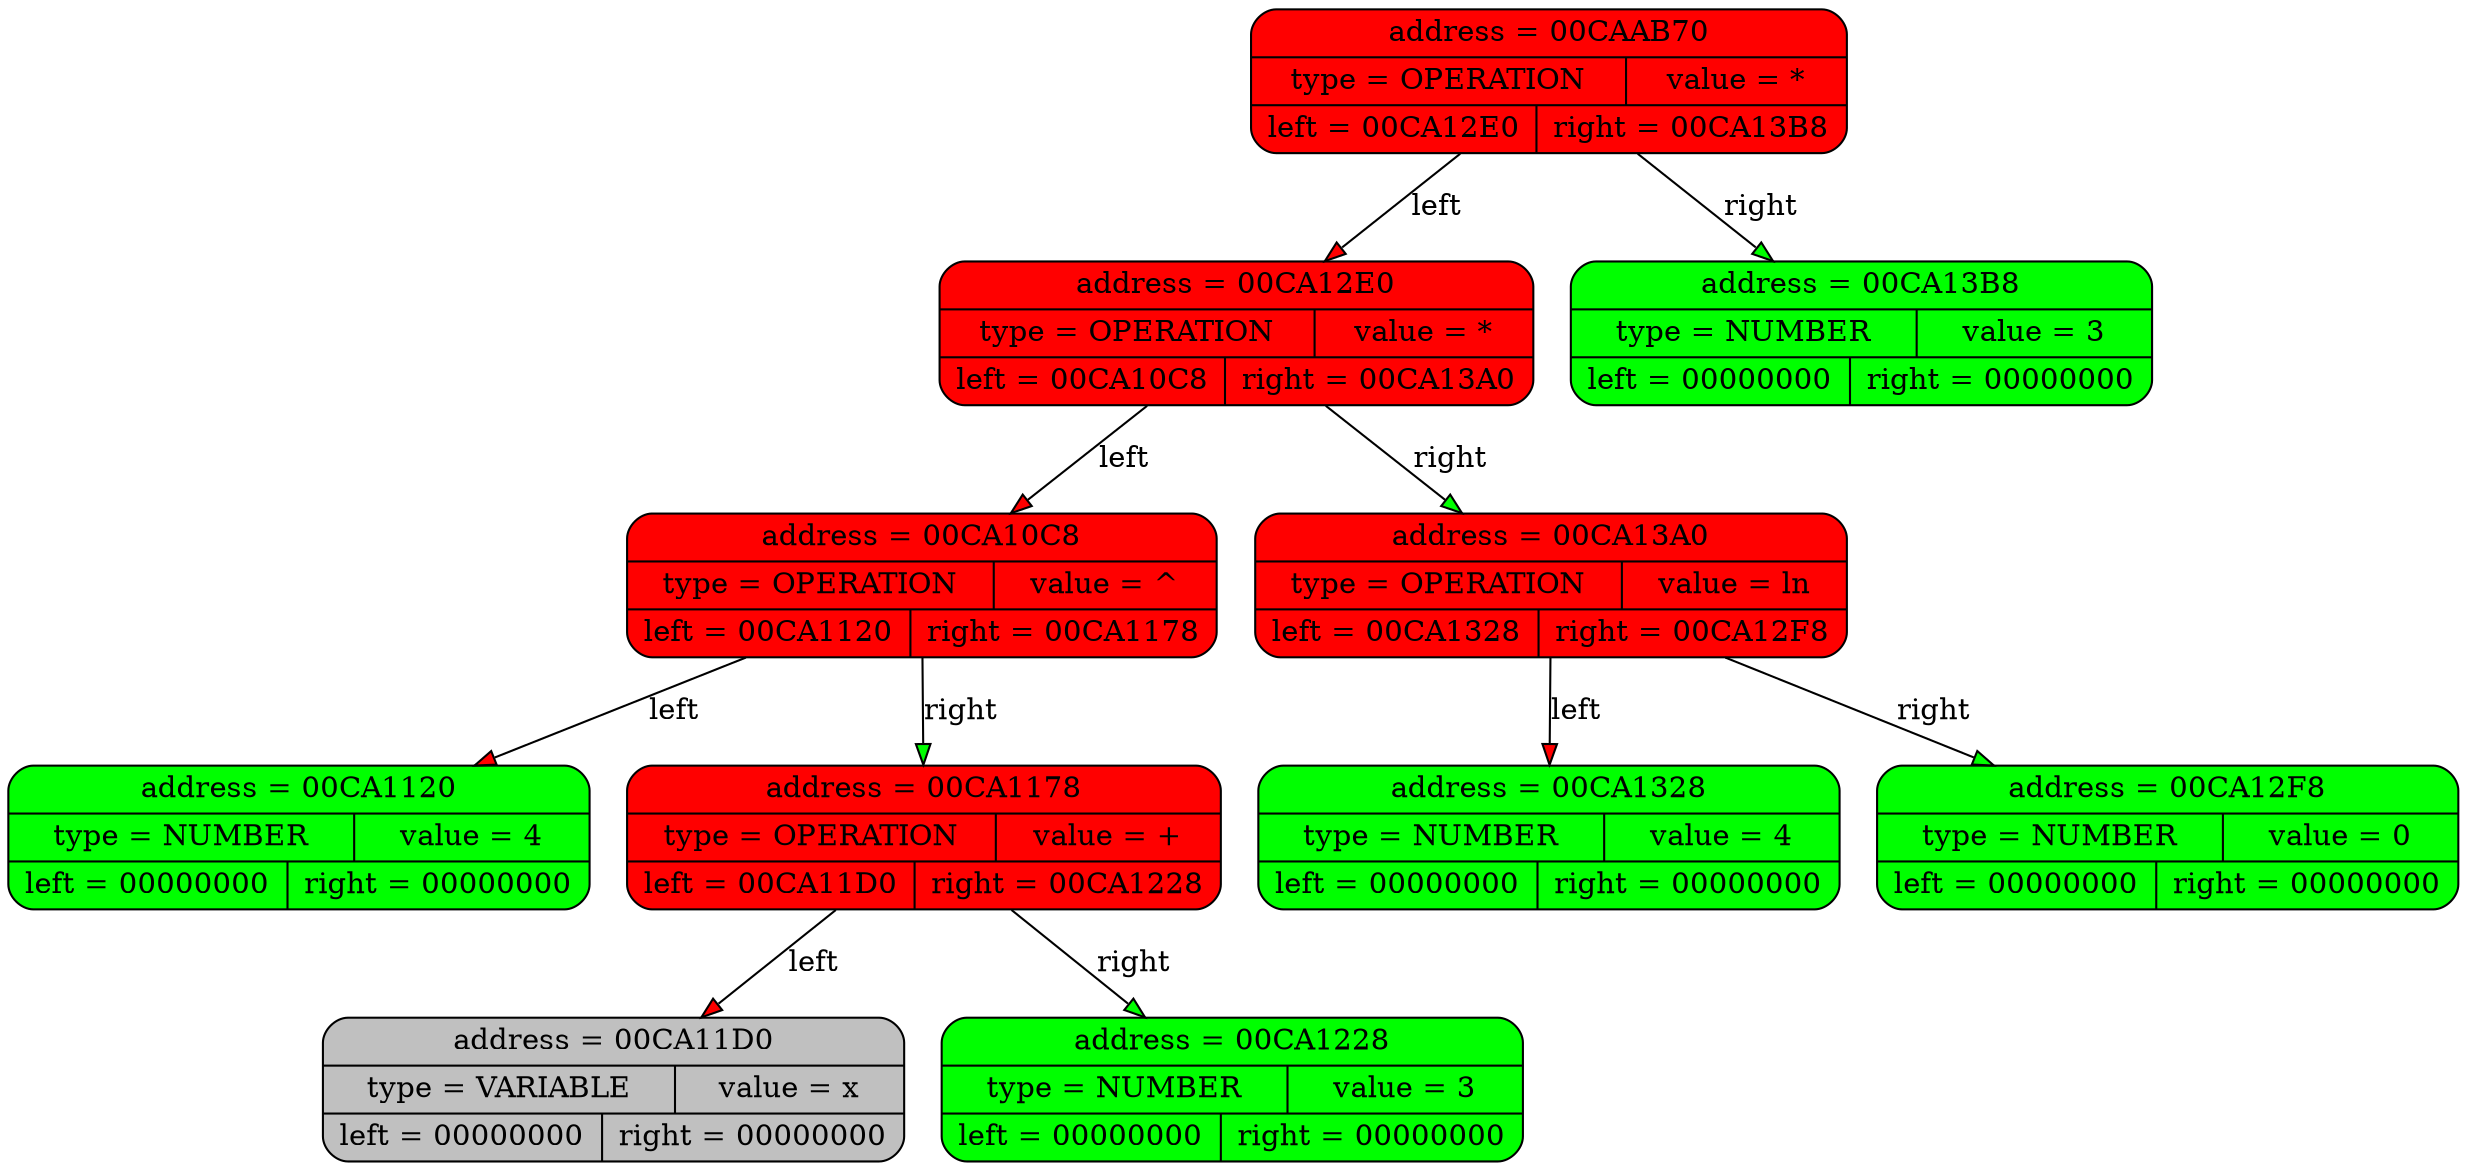 digraph tree {
    "00CAAB70" [shape = Mrecord, style = "filled", label = " { address = 00CAAB70 | { type = OPERATION | value = * } | { left = 00CA12E0 | right = 00CA13B8 } } ", fillcolor = "red"]
    "00CA12E0" [shape = Mrecord, style = "filled", label = " { address = 00CA12E0 | { type = OPERATION | value = * } | { left = 00CA10C8 | right = 00CA13A0 } } ", fillcolor = "red"]
    "00CA10C8" [shape = Mrecord, style = "filled", label = " { address = 00CA10C8 | { type = OPERATION | value = ^ } | { left = 00CA1120 | right = 00CA1178 } } ", fillcolor = "red"]
    "00CA1120" [shape = Mrecord, style = "filled", label = " { address = 00CA1120 | { type = NUMBER | value = 4 } | { left = 00000000 | right = 00000000 } } ", fillcolor = "green"]
    "00CA1178" [shape = Mrecord, style = "filled", label = " { address = 00CA1178 | { type = OPERATION | value = + } | { left = 00CA11D0 | right = 00CA1228 } } ", fillcolor = "red"]
    "00CA11D0" [shape = Mrecord, style = "filled", label = " { address = 00CA11D0 | { type = VARIABLE | value = x } | { left = 00000000 | right = 00000000 } } ", fillcolor = "grey"]
    "00CA1228" [shape = Mrecord, style = "filled", label = " { address = 00CA1228 | { type = NUMBER | value = 3 } | { left = 00000000 | right = 00000000 } } ", fillcolor = "green"]
    "00CA13A0" [shape = Mrecord, style = "filled", label = " { address = 00CA13A0 | { type = OPERATION | value = ln } | { left = 00CA1328 | right = 00CA12F8 } } ", fillcolor = "red"]
    "00CA1328" [shape = Mrecord, style = "filled", label = " { address = 00CA1328 | { type = NUMBER | value = 4 } | { left = 00000000 | right = 00000000 } } ", fillcolor = "green"]
    "00CA12F8" [shape = Mrecord, style = "filled", label = " { address = 00CA12F8 | { type = NUMBER | value = 0 } | { left = 00000000 | right = 00000000 } } ", fillcolor = "green"]
    "00CA13B8" [shape = Mrecord, style = "filled", label = " { address = 00CA13B8 | { type = NUMBER | value = 3 } | { left = 00000000 | right = 00000000 } } ", fillcolor = "green"]
    "00CAAB70" -> "00CA12E0"[label = "left", fillcolor = "red"]
    "00CAAB70" -> "00CA13B8"[label = "right", fillcolor = "green"]
    "00CA12E0" -> "00CA10C8"[label = "left", fillcolor = "red"]
    "00CA12E0" -> "00CA13A0"[label = "right", fillcolor = "green"]
    "00CA10C8" -> "00CA1120"[label = "left", fillcolor = "red"]
    "00CA10C8" -> "00CA1178"[label = "right", fillcolor = "green"]
    "00CA1178" -> "00CA11D0"[label = "left", fillcolor = "red"]
    "00CA1178" -> "00CA1228"[label = "right", fillcolor = "green"]
    "00CA13A0" -> "00CA1328"[label = "left", fillcolor = "red"]
    "00CA13A0" -> "00CA12F8"[label = "right", fillcolor = "green"]
}